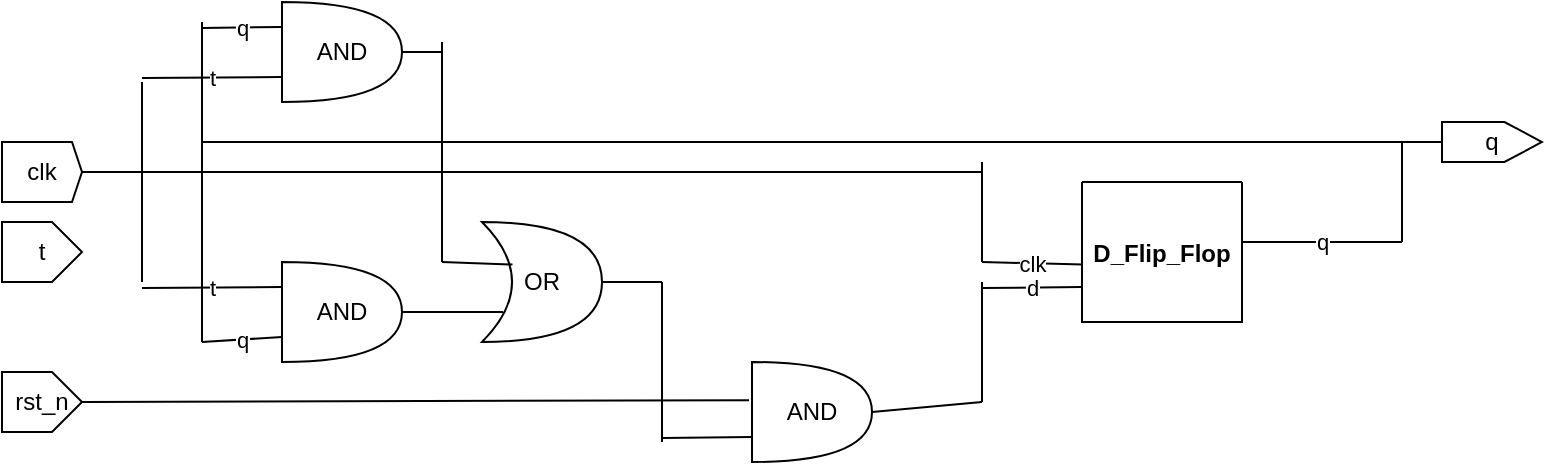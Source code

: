 <mxfile version="20.3.7" type="github"><diagram id="kgpKYQtTHZ0yAKxKKP6v" name="Page-1"><mxGraphModel dx="750" dy="802" grid="1" gridSize="10" guides="1" tooltips="1" connect="1" arrows="1" fold="1" page="1" pageScale="1" pageWidth="850" pageHeight="1100" math="0" shadow="0"><root><mxCell id="0"/><mxCell id="1" parent="0"/><mxCell id="ihE5r4mFHuhSe3G6hK0R-1" value="AND" style="shape=or;whiteSpace=wrap;html=1;" parent="1" vertex="1"><mxGeometry x="160" y="350" width="60" height="50" as="geometry"/></mxCell><mxCell id="ihE5r4mFHuhSe3G6hK0R-5" value="q" style="endArrow=none;html=1;rounded=0;entryX=0;entryY=0.25;entryDx=0;entryDy=0;entryPerimeter=0;" parent="1" target="ihE5r4mFHuhSe3G6hK0R-1" edge="1"><mxGeometry width="50" height="50" relative="1" as="geometry"><mxPoint x="120" y="363" as="sourcePoint"/><mxPoint x="110" y="390" as="targetPoint"/></mxGeometry></mxCell><mxCell id="ihE5r4mFHuhSe3G6hK0R-6" value="t" style="endArrow=none;html=1;rounded=0;entryX=0;entryY=0.75;entryDx=0;entryDy=0;entryPerimeter=0;" parent="1" target="ihE5r4mFHuhSe3G6hK0R-1" edge="1"><mxGeometry width="50" height="50" relative="1" as="geometry"><mxPoint x="90" y="388" as="sourcePoint"/><mxPoint x="110" y="390" as="targetPoint"/></mxGeometry></mxCell><mxCell id="ihE5r4mFHuhSe3G6hK0R-7" value="AND" style="shape=or;whiteSpace=wrap;html=1;" parent="1" vertex="1"><mxGeometry x="160" y="480" width="60" height="50" as="geometry"/></mxCell><mxCell id="ihE5r4mFHuhSe3G6hK0R-9" value="t" style="endArrow=none;html=1;rounded=0;entryX=0;entryY=0.25;entryDx=0;entryDy=0;entryPerimeter=0;" parent="1" target="ihE5r4mFHuhSe3G6hK0R-7" edge="1"><mxGeometry width="50" height="50" relative="1" as="geometry"><mxPoint x="90" y="493" as="sourcePoint"/><mxPoint x="110" y="390" as="targetPoint"/></mxGeometry></mxCell><mxCell id="ihE5r4mFHuhSe3G6hK0R-10" value="q" style="endArrow=none;html=1;rounded=0;entryX=0;entryY=0.75;entryDx=0;entryDy=0;entryPerimeter=0;" parent="1" target="ihE5r4mFHuhSe3G6hK0R-7" edge="1"><mxGeometry width="50" height="50" relative="1" as="geometry"><mxPoint x="120" y="520" as="sourcePoint"/><mxPoint x="110" y="390" as="targetPoint"/></mxGeometry></mxCell><mxCell id="ihE5r4mFHuhSe3G6hK0R-11" value="" style="endArrow=none;html=1;rounded=0;" parent="1" edge="1"><mxGeometry width="50" height="50" relative="1" as="geometry"><mxPoint x="120" y="520" as="sourcePoint"/><mxPoint x="120" y="360" as="targetPoint"/></mxGeometry></mxCell><mxCell id="ihE5r4mFHuhSe3G6hK0R-12" value="clk" style="shape=offPageConnector;whiteSpace=wrap;html=1;direction=north;size=0.125;" parent="1" vertex="1"><mxGeometry x="20" y="420" width="40" height="30" as="geometry"/></mxCell><mxCell id="ihE5r4mFHuhSe3G6hK0R-13" value="t" style="shape=offPageConnector;whiteSpace=wrap;html=1;direction=north;" parent="1" vertex="1"><mxGeometry x="20" y="460" width="40" height="30" as="geometry"/></mxCell><mxCell id="ihE5r4mFHuhSe3G6hK0R-14" value="" style="endArrow=none;html=1;rounded=0;" parent="1" edge="1"><mxGeometry width="50" height="50" relative="1" as="geometry"><mxPoint x="90" y="490" as="sourcePoint"/><mxPoint x="90" y="390" as="targetPoint"/></mxGeometry></mxCell><mxCell id="ihE5r4mFHuhSe3G6hK0R-15" value="" style="endArrow=none;html=1;rounded=0;exitX=0.5;exitY=1;exitDx=0;exitDy=0;" parent="1" source="ihE5r4mFHuhSe3G6hK0R-12" edge="1"><mxGeometry width="50" height="50" relative="1" as="geometry"><mxPoint x="340" y="440" as="sourcePoint"/><mxPoint x="510" y="435" as="targetPoint"/></mxGeometry></mxCell><mxCell id="ihE5r4mFHuhSe3G6hK0R-16" value="" style="endArrow=none;html=1;rounded=0;" parent="1" target="ihE5r4mFHuhSe3G6hK0R-17" edge="1"><mxGeometry width="50" height="50" relative="1" as="geometry"><mxPoint x="120" y="420" as="sourcePoint"/><mxPoint x="660" y="420" as="targetPoint"/><Array as="points"><mxPoint x="500" y="420"/><mxPoint x="540" y="420"/></Array></mxGeometry></mxCell><mxCell id="ihE5r4mFHuhSe3G6hK0R-17" value="q" style="shape=offPageConnector;whiteSpace=wrap;html=1;direction=north;" parent="1" vertex="1"><mxGeometry x="740" y="410" width="50" height="20" as="geometry"/></mxCell><mxCell id="ihE5r4mFHuhSe3G6hK0R-18" value="" style="endArrow=none;html=1;rounded=0;" parent="1" edge="1"><mxGeometry width="50" height="50" relative="1" as="geometry"><mxPoint x="510" y="430" as="sourcePoint"/><mxPoint x="510" y="480" as="targetPoint"/></mxGeometry></mxCell><mxCell id="ihE5r4mFHuhSe3G6hK0R-19" value="clk" style="endArrow=none;html=1;rounded=0;entryX=0.005;entryY=0.589;entryDx=0;entryDy=0;entryPerimeter=0;" parent="1" target="ihE5r4mFHuhSe3G6hK0R-22" edge="1"><mxGeometry width="50" height="50" relative="1" as="geometry"><mxPoint x="510" y="480" as="sourcePoint"/><mxPoint x="540" y="480" as="targetPoint"/></mxGeometry></mxCell><mxCell id="ihE5r4mFHuhSe3G6hK0R-22" value="                            &#10;&#10;&#10;&#10;&#10;D_Flip_Flop" style="swimlane;startSize=0;" parent="1" vertex="1"><mxGeometry x="560" y="440" width="80" height="70" as="geometry"/></mxCell><mxCell id="ihE5r4mFHuhSe3G6hK0R-23" value="d" style="endArrow=none;html=1;rounded=0;entryX=0;entryY=0.75;entryDx=0;entryDy=0;" parent="1" target="ihE5r4mFHuhSe3G6hK0R-22" edge="1"><mxGeometry width="50" height="50" relative="1" as="geometry"><mxPoint x="510" y="493" as="sourcePoint"/><mxPoint x="490" y="390" as="targetPoint"/></mxGeometry></mxCell><mxCell id="ihE5r4mFHuhSe3G6hK0R-24" value="q" style="endArrow=none;html=1;rounded=0;" parent="1" edge="1"><mxGeometry width="50" height="50" relative="1" as="geometry"><mxPoint x="640" y="470" as="sourcePoint"/><mxPoint x="720" y="470" as="targetPoint"/></mxGeometry></mxCell><mxCell id="ihE5r4mFHuhSe3G6hK0R-25" value="" style="endArrow=none;html=1;rounded=0;" parent="1" edge="1"><mxGeometry width="50" height="50" relative="1" as="geometry"><mxPoint x="720" y="420" as="sourcePoint"/><mxPoint x="720" y="470" as="targetPoint"/></mxGeometry></mxCell><mxCell id="ihE5r4mFHuhSe3G6hK0R-27" value="OR" style="shape=xor;whiteSpace=wrap;html=1;" parent="1" vertex="1"><mxGeometry x="260" y="460" width="60" height="60" as="geometry"/></mxCell><mxCell id="ihE5r4mFHuhSe3G6hK0R-28" value="" style="endArrow=none;html=1;rounded=0;exitX=1;exitY=0.5;exitDx=0;exitDy=0;exitPerimeter=0;entryX=0.175;entryY=0.75;entryDx=0;entryDy=0;entryPerimeter=0;" parent="1" source="ihE5r4mFHuhSe3G6hK0R-7" target="ihE5r4mFHuhSe3G6hK0R-27" edge="1"><mxGeometry width="50" height="50" relative="1" as="geometry"><mxPoint x="440" y="440" as="sourcePoint"/><mxPoint x="490" y="390" as="targetPoint"/></mxGeometry></mxCell><mxCell id="ihE5r4mFHuhSe3G6hK0R-29" value="AND" style="shape=or;whiteSpace=wrap;html=1;" parent="1" vertex="1"><mxGeometry x="395" y="530" width="60" height="50" as="geometry"/></mxCell><mxCell id="ihE5r4mFHuhSe3G6hK0R-31" value="" style="endArrow=none;html=1;rounded=0;exitX=1;exitY=0.5;exitDx=0;exitDy=0;exitPerimeter=0;" parent="1" source="ihE5r4mFHuhSe3G6hK0R-27" edge="1"><mxGeometry width="50" height="50" relative="1" as="geometry"><mxPoint x="290" y="440" as="sourcePoint"/><mxPoint x="350" y="490" as="targetPoint"/></mxGeometry></mxCell><mxCell id="ihE5r4mFHuhSe3G6hK0R-32" value="" style="endArrow=none;html=1;rounded=0;" parent="1" edge="1"><mxGeometry width="50" height="50" relative="1" as="geometry"><mxPoint x="350" y="570" as="sourcePoint"/><mxPoint x="350" y="490" as="targetPoint"/></mxGeometry></mxCell><mxCell id="ihE5r4mFHuhSe3G6hK0R-33" value="" style="endArrow=none;html=1;rounded=0;entryX=0;entryY=0.75;entryDx=0;entryDy=0;entryPerimeter=0;" parent="1" target="ihE5r4mFHuhSe3G6hK0R-29" edge="1"><mxGeometry width="50" height="50" relative="1" as="geometry"><mxPoint x="350" y="568" as="sourcePoint"/><mxPoint x="340" y="390" as="targetPoint"/></mxGeometry></mxCell><mxCell id="ihE5r4mFHuhSe3G6hK0R-34" value="rst_n" style="shape=offPageConnector;whiteSpace=wrap;html=1;direction=north;" parent="1" vertex="1"><mxGeometry x="20" y="535" width="40" height="30" as="geometry"/></mxCell><mxCell id="ihE5r4mFHuhSe3G6hK0R-36" value="" style="endArrow=none;html=1;rounded=0;exitX=0.5;exitY=1;exitDx=0;exitDy=0;entryX=-0.025;entryY=0.382;entryDx=0;entryDy=0;entryPerimeter=0;" parent="1" source="ihE5r4mFHuhSe3G6hK0R-34" target="ihE5r4mFHuhSe3G6hK0R-29" edge="1"><mxGeometry width="50" height="50" relative="1" as="geometry"><mxPoint x="290" y="440" as="sourcePoint"/><mxPoint x="390" y="550" as="targetPoint"/></mxGeometry></mxCell><mxCell id="ihE5r4mFHuhSe3G6hK0R-37" value="" style="endArrow=none;html=1;rounded=0;exitX=1;exitY=0.5;exitDx=0;exitDy=0;exitPerimeter=0;" parent="1" source="ihE5r4mFHuhSe3G6hK0R-1" edge="1"><mxGeometry width="50" height="50" relative="1" as="geometry"><mxPoint x="290" y="440" as="sourcePoint"/><mxPoint x="240" y="375" as="targetPoint"/></mxGeometry></mxCell><mxCell id="ihE5r4mFHuhSe3G6hK0R-38" value="" style="endArrow=none;html=1;rounded=0;" parent="1" edge="1"><mxGeometry width="50" height="50" relative="1" as="geometry"><mxPoint x="240" y="370" as="sourcePoint"/><mxPoint x="240" y="480" as="targetPoint"/></mxGeometry></mxCell><mxCell id="ihE5r4mFHuhSe3G6hK0R-39" value="" style="endArrow=none;html=1;rounded=0;entryX=0.254;entryY=0.354;entryDx=0;entryDy=0;entryPerimeter=0;" parent="1" target="ihE5r4mFHuhSe3G6hK0R-27" edge="1"><mxGeometry width="50" height="50" relative="1" as="geometry"><mxPoint x="240" y="480" as="sourcePoint"/><mxPoint x="340" y="390" as="targetPoint"/></mxGeometry></mxCell><mxCell id="ihE5r4mFHuhSe3G6hK0R-41" value="" style="endArrow=none;html=1;rounded=0;" parent="1" edge="1"><mxGeometry width="50" height="50" relative="1" as="geometry"><mxPoint x="510" y="490" as="sourcePoint"/><mxPoint x="510" y="550" as="targetPoint"/></mxGeometry></mxCell><mxCell id="ihE5r4mFHuhSe3G6hK0R-42" value="" style="endArrow=none;html=1;rounded=0;exitX=1;exitY=0.5;exitDx=0;exitDy=0;exitPerimeter=0;" parent="1" source="ihE5r4mFHuhSe3G6hK0R-29" edge="1"><mxGeometry width="50" height="50" relative="1" as="geometry"><mxPoint x="290" y="440" as="sourcePoint"/><mxPoint x="510" y="550" as="targetPoint"/></mxGeometry></mxCell></root></mxGraphModel></diagram></mxfile>